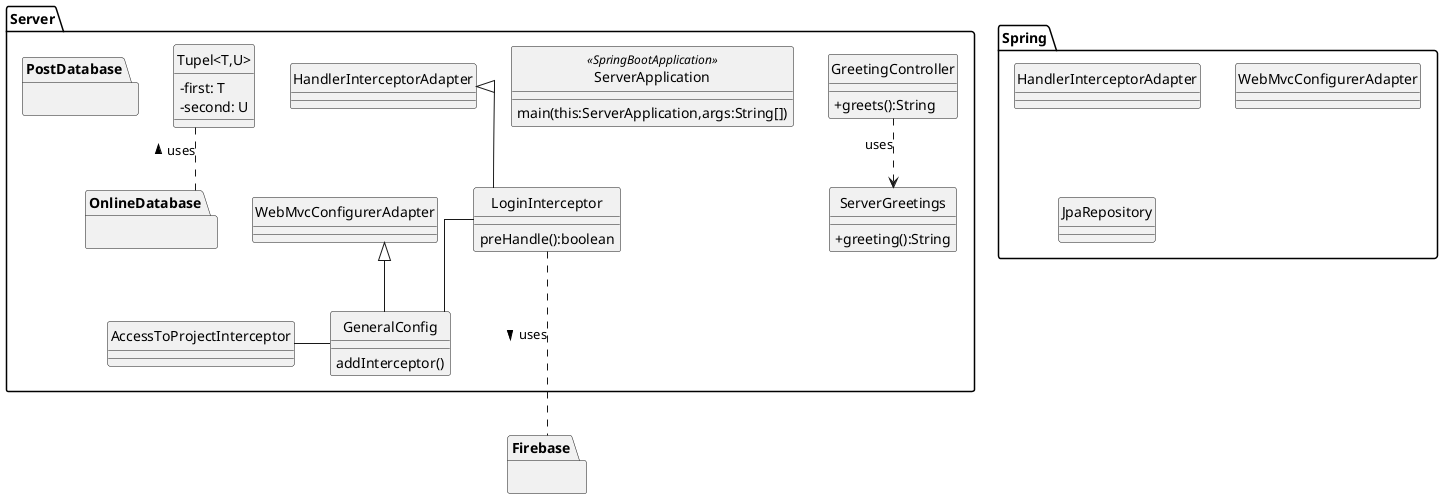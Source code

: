 
@startuml

skinparam monochrome true
skinparam shadowing false
skinparam genericDisplay old
skinparam classAttributeIconSize 0
hide circle
skinparam {
Linetype ortho
}


package Spring{
class HandlerInterceptorAdapter{}
class WebMvcConfigurerAdapter{}
class JpaRepository{}
}

package Server
{

GreetingController ..> ServerGreetings: uses

package OnlineDatabase{}
package PostDatabase{}

 LoginInterceptor --  GeneralConfig
  AccessToProjectInterceptor - GeneralConfig


    class ServerApplication <<SpringBootApplication>>{
        main(this:ServerApplication,args:String[])
    }
    class GeneralConfig extends WebMvcConfigurerAdapter{
        addInterceptor()
    }
    class LoginInterceptor extends HandlerInterceptorAdapter {
        preHandle():boolean
    }


 class ServerGreetings{
  +greeting():String
 }

 class GreetingController{
 + greets():String
 }

  class Tupel <T,U> {
      - first: T
      - second: U
  }
}

Tupel .. OnlineDatabase : uses <

package Firebase {
}
LoginInterceptor ... Firebase : uses >




@enduml